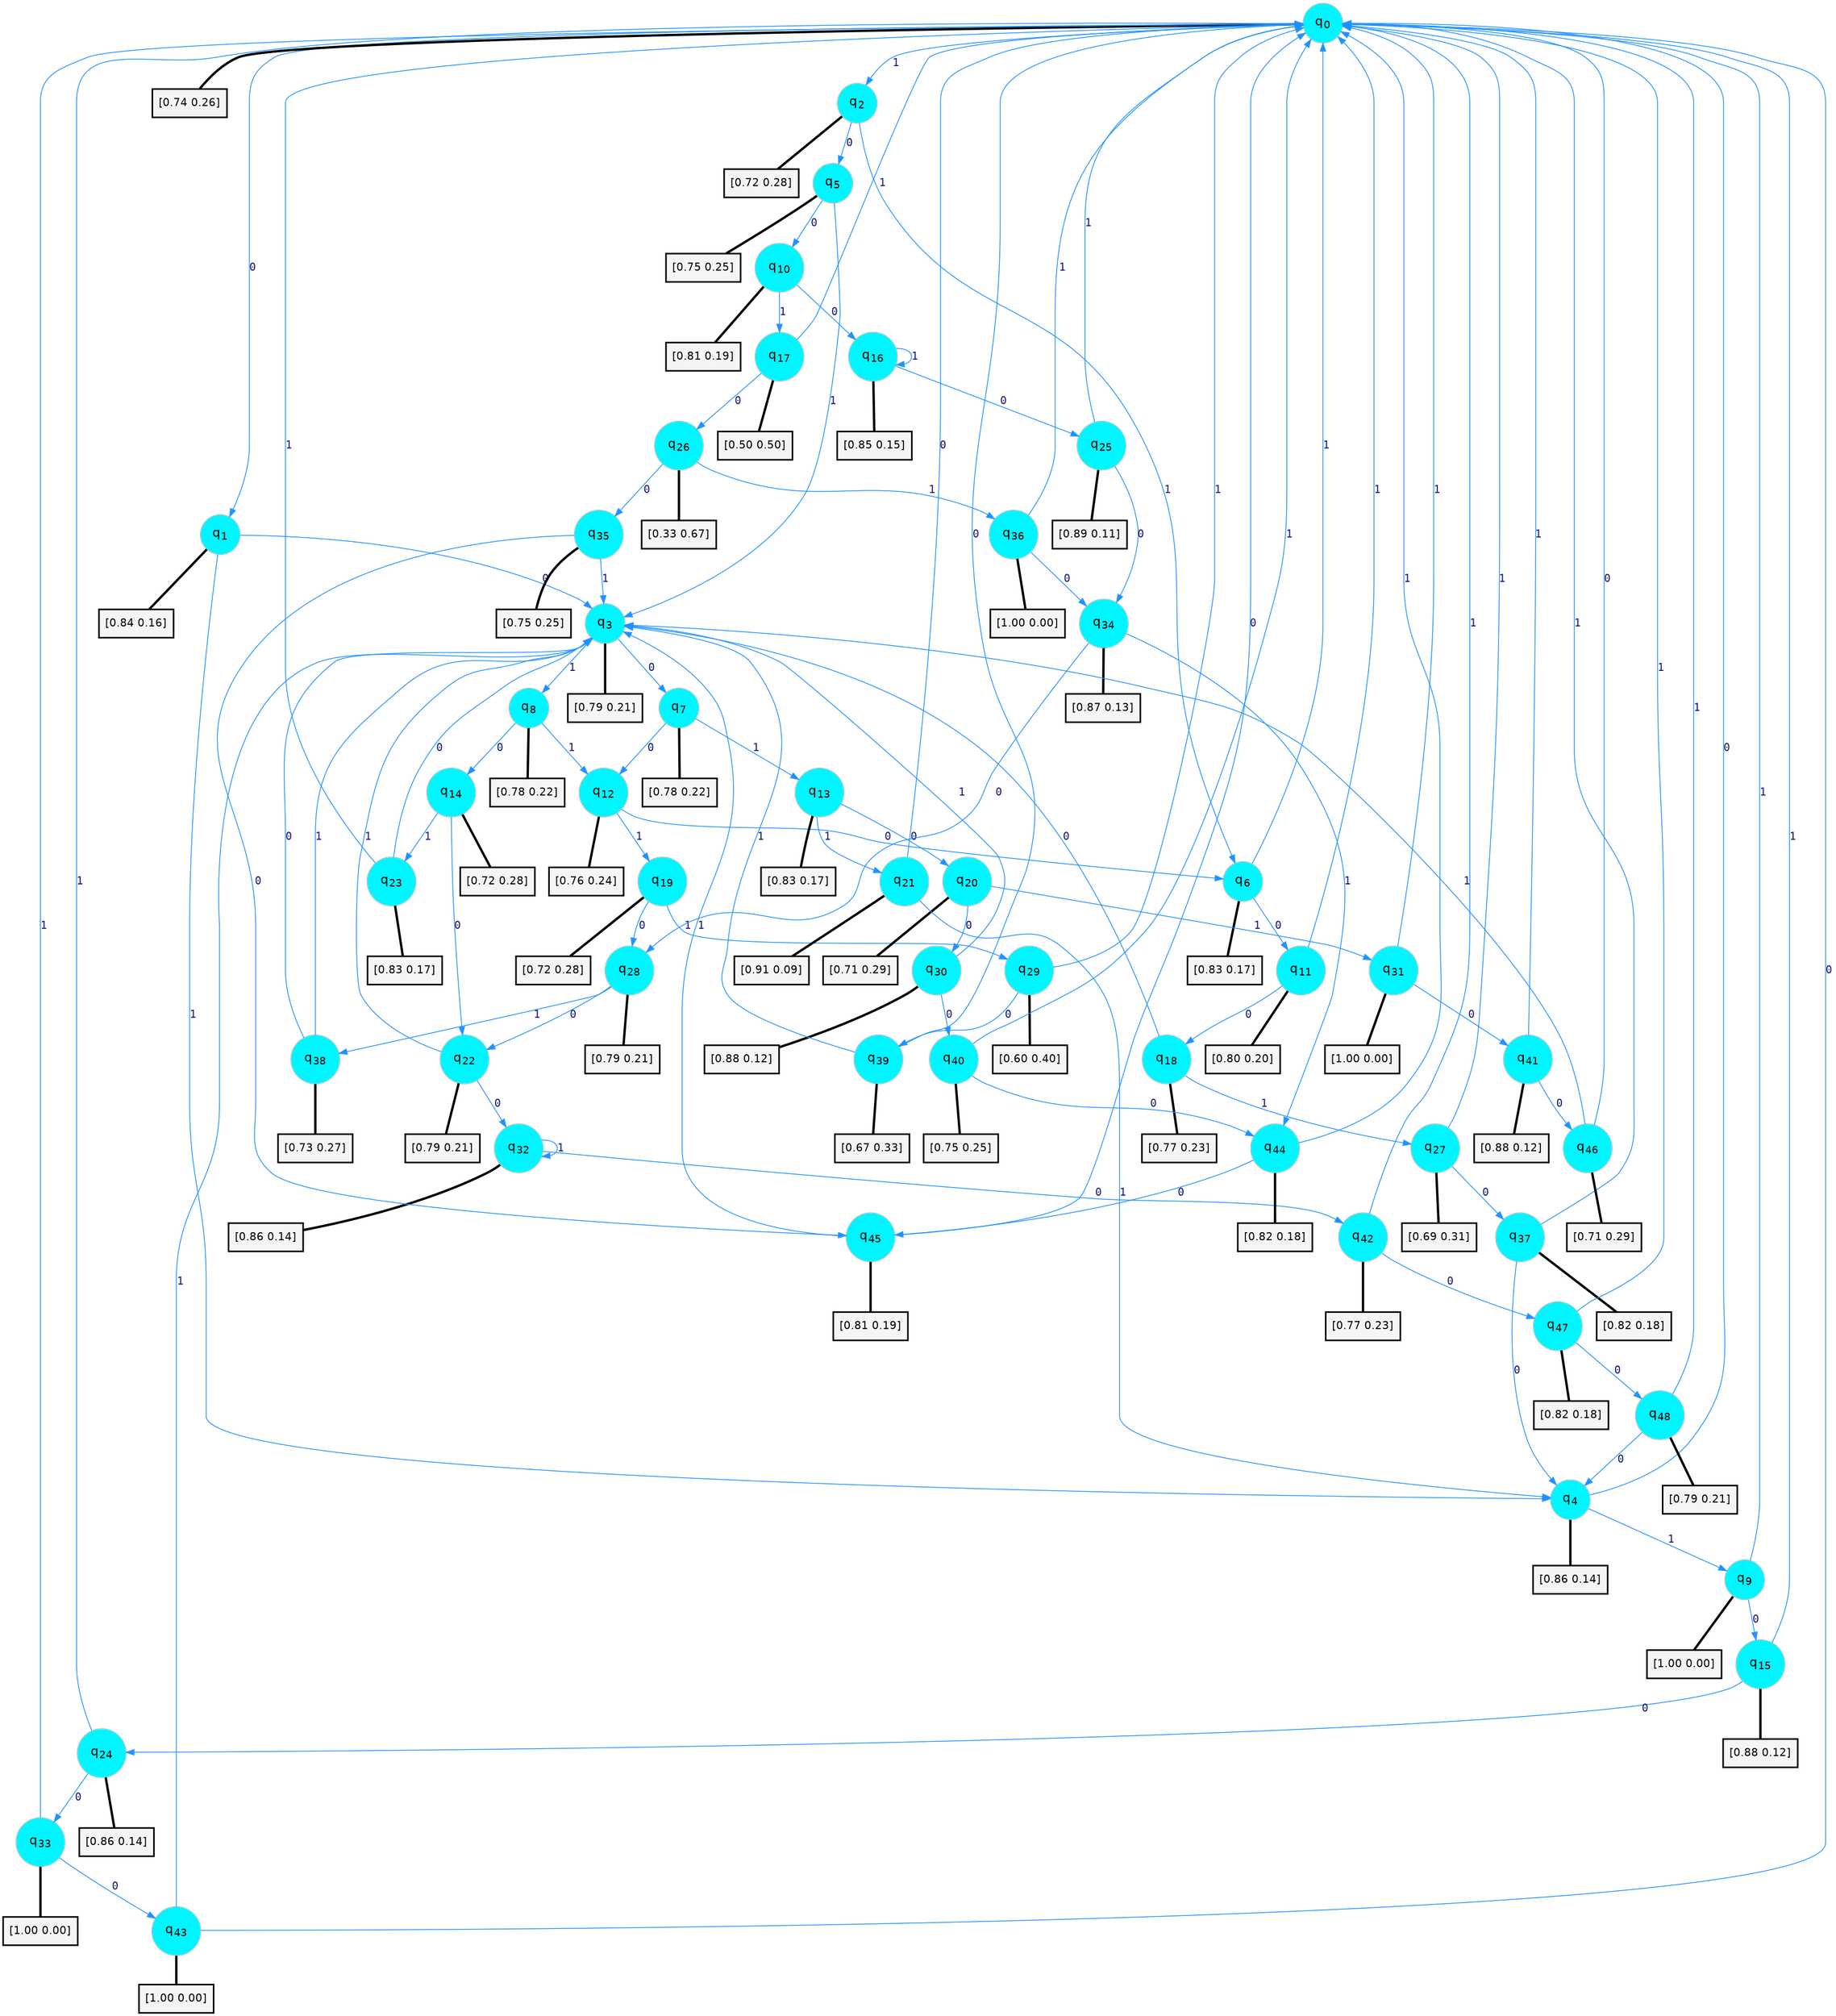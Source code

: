 digraph G {
graph [
bgcolor=transparent, dpi=300, rankdir=TD, size="40,25"];
node [
color=gray, fillcolor=turquoise1, fontcolor=black, fontname=Helvetica, fontsize=16, fontweight=bold, shape=circle, style=filled];
edge [
arrowsize=1, color=dodgerblue1, fontcolor=midnightblue, fontname=courier, fontweight=bold, penwidth=1, style=solid, weight=20];
0[label=<q<SUB>0</SUB>>];
1[label=<q<SUB>1</SUB>>];
2[label=<q<SUB>2</SUB>>];
3[label=<q<SUB>3</SUB>>];
4[label=<q<SUB>4</SUB>>];
5[label=<q<SUB>5</SUB>>];
6[label=<q<SUB>6</SUB>>];
7[label=<q<SUB>7</SUB>>];
8[label=<q<SUB>8</SUB>>];
9[label=<q<SUB>9</SUB>>];
10[label=<q<SUB>10</SUB>>];
11[label=<q<SUB>11</SUB>>];
12[label=<q<SUB>12</SUB>>];
13[label=<q<SUB>13</SUB>>];
14[label=<q<SUB>14</SUB>>];
15[label=<q<SUB>15</SUB>>];
16[label=<q<SUB>16</SUB>>];
17[label=<q<SUB>17</SUB>>];
18[label=<q<SUB>18</SUB>>];
19[label=<q<SUB>19</SUB>>];
20[label=<q<SUB>20</SUB>>];
21[label=<q<SUB>21</SUB>>];
22[label=<q<SUB>22</SUB>>];
23[label=<q<SUB>23</SUB>>];
24[label=<q<SUB>24</SUB>>];
25[label=<q<SUB>25</SUB>>];
26[label=<q<SUB>26</SUB>>];
27[label=<q<SUB>27</SUB>>];
28[label=<q<SUB>28</SUB>>];
29[label=<q<SUB>29</SUB>>];
30[label=<q<SUB>30</SUB>>];
31[label=<q<SUB>31</SUB>>];
32[label=<q<SUB>32</SUB>>];
33[label=<q<SUB>33</SUB>>];
34[label=<q<SUB>34</SUB>>];
35[label=<q<SUB>35</SUB>>];
36[label=<q<SUB>36</SUB>>];
37[label=<q<SUB>37</SUB>>];
38[label=<q<SUB>38</SUB>>];
39[label=<q<SUB>39</SUB>>];
40[label=<q<SUB>40</SUB>>];
41[label=<q<SUB>41</SUB>>];
42[label=<q<SUB>42</SUB>>];
43[label=<q<SUB>43</SUB>>];
44[label=<q<SUB>44</SUB>>];
45[label=<q<SUB>45</SUB>>];
46[label=<q<SUB>46</SUB>>];
47[label=<q<SUB>47</SUB>>];
48[label=<q<SUB>48</SUB>>];
49[label="[0.74 0.26]", shape=box,fontcolor=black, fontname=Helvetica, fontsize=14, penwidth=2, fillcolor=whitesmoke,color=black];
50[label="[0.84 0.16]", shape=box,fontcolor=black, fontname=Helvetica, fontsize=14, penwidth=2, fillcolor=whitesmoke,color=black];
51[label="[0.72 0.28]", shape=box,fontcolor=black, fontname=Helvetica, fontsize=14, penwidth=2, fillcolor=whitesmoke,color=black];
52[label="[0.79 0.21]", shape=box,fontcolor=black, fontname=Helvetica, fontsize=14, penwidth=2, fillcolor=whitesmoke,color=black];
53[label="[0.86 0.14]", shape=box,fontcolor=black, fontname=Helvetica, fontsize=14, penwidth=2, fillcolor=whitesmoke,color=black];
54[label="[0.75 0.25]", shape=box,fontcolor=black, fontname=Helvetica, fontsize=14, penwidth=2, fillcolor=whitesmoke,color=black];
55[label="[0.83 0.17]", shape=box,fontcolor=black, fontname=Helvetica, fontsize=14, penwidth=2, fillcolor=whitesmoke,color=black];
56[label="[0.78 0.22]", shape=box,fontcolor=black, fontname=Helvetica, fontsize=14, penwidth=2, fillcolor=whitesmoke,color=black];
57[label="[0.78 0.22]", shape=box,fontcolor=black, fontname=Helvetica, fontsize=14, penwidth=2, fillcolor=whitesmoke,color=black];
58[label="[1.00 0.00]", shape=box,fontcolor=black, fontname=Helvetica, fontsize=14, penwidth=2, fillcolor=whitesmoke,color=black];
59[label="[0.81 0.19]", shape=box,fontcolor=black, fontname=Helvetica, fontsize=14, penwidth=2, fillcolor=whitesmoke,color=black];
60[label="[0.80 0.20]", shape=box,fontcolor=black, fontname=Helvetica, fontsize=14, penwidth=2, fillcolor=whitesmoke,color=black];
61[label="[0.76 0.24]", shape=box,fontcolor=black, fontname=Helvetica, fontsize=14, penwidth=2, fillcolor=whitesmoke,color=black];
62[label="[0.83 0.17]", shape=box,fontcolor=black, fontname=Helvetica, fontsize=14, penwidth=2, fillcolor=whitesmoke,color=black];
63[label="[0.72 0.28]", shape=box,fontcolor=black, fontname=Helvetica, fontsize=14, penwidth=2, fillcolor=whitesmoke,color=black];
64[label="[0.88 0.12]", shape=box,fontcolor=black, fontname=Helvetica, fontsize=14, penwidth=2, fillcolor=whitesmoke,color=black];
65[label="[0.85 0.15]", shape=box,fontcolor=black, fontname=Helvetica, fontsize=14, penwidth=2, fillcolor=whitesmoke,color=black];
66[label="[0.50 0.50]", shape=box,fontcolor=black, fontname=Helvetica, fontsize=14, penwidth=2, fillcolor=whitesmoke,color=black];
67[label="[0.77 0.23]", shape=box,fontcolor=black, fontname=Helvetica, fontsize=14, penwidth=2, fillcolor=whitesmoke,color=black];
68[label="[0.72 0.28]", shape=box,fontcolor=black, fontname=Helvetica, fontsize=14, penwidth=2, fillcolor=whitesmoke,color=black];
69[label="[0.71 0.29]", shape=box,fontcolor=black, fontname=Helvetica, fontsize=14, penwidth=2, fillcolor=whitesmoke,color=black];
70[label="[0.91 0.09]", shape=box,fontcolor=black, fontname=Helvetica, fontsize=14, penwidth=2, fillcolor=whitesmoke,color=black];
71[label="[0.79 0.21]", shape=box,fontcolor=black, fontname=Helvetica, fontsize=14, penwidth=2, fillcolor=whitesmoke,color=black];
72[label="[0.83 0.17]", shape=box,fontcolor=black, fontname=Helvetica, fontsize=14, penwidth=2, fillcolor=whitesmoke,color=black];
73[label="[0.86 0.14]", shape=box,fontcolor=black, fontname=Helvetica, fontsize=14, penwidth=2, fillcolor=whitesmoke,color=black];
74[label="[0.89 0.11]", shape=box,fontcolor=black, fontname=Helvetica, fontsize=14, penwidth=2, fillcolor=whitesmoke,color=black];
75[label="[0.33 0.67]", shape=box,fontcolor=black, fontname=Helvetica, fontsize=14, penwidth=2, fillcolor=whitesmoke,color=black];
76[label="[0.69 0.31]", shape=box,fontcolor=black, fontname=Helvetica, fontsize=14, penwidth=2, fillcolor=whitesmoke,color=black];
77[label="[0.79 0.21]", shape=box,fontcolor=black, fontname=Helvetica, fontsize=14, penwidth=2, fillcolor=whitesmoke,color=black];
78[label="[0.60 0.40]", shape=box,fontcolor=black, fontname=Helvetica, fontsize=14, penwidth=2, fillcolor=whitesmoke,color=black];
79[label="[0.88 0.12]", shape=box,fontcolor=black, fontname=Helvetica, fontsize=14, penwidth=2, fillcolor=whitesmoke,color=black];
80[label="[1.00 0.00]", shape=box,fontcolor=black, fontname=Helvetica, fontsize=14, penwidth=2, fillcolor=whitesmoke,color=black];
81[label="[0.86 0.14]", shape=box,fontcolor=black, fontname=Helvetica, fontsize=14, penwidth=2, fillcolor=whitesmoke,color=black];
82[label="[1.00 0.00]", shape=box,fontcolor=black, fontname=Helvetica, fontsize=14, penwidth=2, fillcolor=whitesmoke,color=black];
83[label="[0.87 0.13]", shape=box,fontcolor=black, fontname=Helvetica, fontsize=14, penwidth=2, fillcolor=whitesmoke,color=black];
84[label="[0.75 0.25]", shape=box,fontcolor=black, fontname=Helvetica, fontsize=14, penwidth=2, fillcolor=whitesmoke,color=black];
85[label="[1.00 0.00]", shape=box,fontcolor=black, fontname=Helvetica, fontsize=14, penwidth=2, fillcolor=whitesmoke,color=black];
86[label="[0.82 0.18]", shape=box,fontcolor=black, fontname=Helvetica, fontsize=14, penwidth=2, fillcolor=whitesmoke,color=black];
87[label="[0.73 0.27]", shape=box,fontcolor=black, fontname=Helvetica, fontsize=14, penwidth=2, fillcolor=whitesmoke,color=black];
88[label="[0.67 0.33]", shape=box,fontcolor=black, fontname=Helvetica, fontsize=14, penwidth=2, fillcolor=whitesmoke,color=black];
89[label="[0.75 0.25]", shape=box,fontcolor=black, fontname=Helvetica, fontsize=14, penwidth=2, fillcolor=whitesmoke,color=black];
90[label="[0.88 0.12]", shape=box,fontcolor=black, fontname=Helvetica, fontsize=14, penwidth=2, fillcolor=whitesmoke,color=black];
91[label="[0.77 0.23]", shape=box,fontcolor=black, fontname=Helvetica, fontsize=14, penwidth=2, fillcolor=whitesmoke,color=black];
92[label="[1.00 0.00]", shape=box,fontcolor=black, fontname=Helvetica, fontsize=14, penwidth=2, fillcolor=whitesmoke,color=black];
93[label="[0.82 0.18]", shape=box,fontcolor=black, fontname=Helvetica, fontsize=14, penwidth=2, fillcolor=whitesmoke,color=black];
94[label="[0.81 0.19]", shape=box,fontcolor=black, fontname=Helvetica, fontsize=14, penwidth=2, fillcolor=whitesmoke,color=black];
95[label="[0.71 0.29]", shape=box,fontcolor=black, fontname=Helvetica, fontsize=14, penwidth=2, fillcolor=whitesmoke,color=black];
96[label="[0.82 0.18]", shape=box,fontcolor=black, fontname=Helvetica, fontsize=14, penwidth=2, fillcolor=whitesmoke,color=black];
97[label="[0.79 0.21]", shape=box,fontcolor=black, fontname=Helvetica, fontsize=14, penwidth=2, fillcolor=whitesmoke,color=black];
0->1 [label=0];
0->2 [label=1];
0->49 [arrowhead=none, penwidth=3,color=black];
1->3 [label=0];
1->4 [label=1];
1->50 [arrowhead=none, penwidth=3,color=black];
2->5 [label=0];
2->6 [label=1];
2->51 [arrowhead=none, penwidth=3,color=black];
3->7 [label=0];
3->8 [label=1];
3->52 [arrowhead=none, penwidth=3,color=black];
4->0 [label=0];
4->9 [label=1];
4->53 [arrowhead=none, penwidth=3,color=black];
5->10 [label=0];
5->3 [label=1];
5->54 [arrowhead=none, penwidth=3,color=black];
6->11 [label=0];
6->0 [label=1];
6->55 [arrowhead=none, penwidth=3,color=black];
7->12 [label=0];
7->13 [label=1];
7->56 [arrowhead=none, penwidth=3,color=black];
8->14 [label=0];
8->12 [label=1];
8->57 [arrowhead=none, penwidth=3,color=black];
9->15 [label=0];
9->0 [label=1];
9->58 [arrowhead=none, penwidth=3,color=black];
10->16 [label=0];
10->17 [label=1];
10->59 [arrowhead=none, penwidth=3,color=black];
11->18 [label=0];
11->0 [label=1];
11->60 [arrowhead=none, penwidth=3,color=black];
12->6 [label=0];
12->19 [label=1];
12->61 [arrowhead=none, penwidth=3,color=black];
13->20 [label=0];
13->21 [label=1];
13->62 [arrowhead=none, penwidth=3,color=black];
14->22 [label=0];
14->23 [label=1];
14->63 [arrowhead=none, penwidth=3,color=black];
15->24 [label=0];
15->0 [label=1];
15->64 [arrowhead=none, penwidth=3,color=black];
16->25 [label=0];
16->16 [label=1];
16->65 [arrowhead=none, penwidth=3,color=black];
17->26 [label=0];
17->0 [label=1];
17->66 [arrowhead=none, penwidth=3,color=black];
18->3 [label=0];
18->27 [label=1];
18->67 [arrowhead=none, penwidth=3,color=black];
19->28 [label=0];
19->29 [label=1];
19->68 [arrowhead=none, penwidth=3,color=black];
20->30 [label=0];
20->31 [label=1];
20->69 [arrowhead=none, penwidth=3,color=black];
21->0 [label=0];
21->4 [label=1];
21->70 [arrowhead=none, penwidth=3,color=black];
22->32 [label=0];
22->3 [label=1];
22->71 [arrowhead=none, penwidth=3,color=black];
23->3 [label=0];
23->0 [label=1];
23->72 [arrowhead=none, penwidth=3,color=black];
24->33 [label=0];
24->0 [label=1];
24->73 [arrowhead=none, penwidth=3,color=black];
25->34 [label=0];
25->0 [label=1];
25->74 [arrowhead=none, penwidth=3,color=black];
26->35 [label=0];
26->36 [label=1];
26->75 [arrowhead=none, penwidth=3,color=black];
27->37 [label=0];
27->0 [label=1];
27->76 [arrowhead=none, penwidth=3,color=black];
28->22 [label=0];
28->38 [label=1];
28->77 [arrowhead=none, penwidth=3,color=black];
29->39 [label=0];
29->0 [label=1];
29->78 [arrowhead=none, penwidth=3,color=black];
30->40 [label=0];
30->3 [label=1];
30->79 [arrowhead=none, penwidth=3,color=black];
31->41 [label=0];
31->0 [label=1];
31->80 [arrowhead=none, penwidth=3,color=black];
32->42 [label=0];
32->32 [label=1];
32->81 [arrowhead=none, penwidth=3,color=black];
33->43 [label=0];
33->0 [label=1];
33->82 [arrowhead=none, penwidth=3,color=black];
34->28 [label=0];
34->44 [label=1];
34->83 [arrowhead=none, penwidth=3,color=black];
35->45 [label=0];
35->3 [label=1];
35->84 [arrowhead=none, penwidth=3,color=black];
36->34 [label=0];
36->0 [label=1];
36->85 [arrowhead=none, penwidth=3,color=black];
37->4 [label=0];
37->0 [label=1];
37->86 [arrowhead=none, penwidth=3,color=black];
38->3 [label=0];
38->3 [label=1];
38->87 [arrowhead=none, penwidth=3,color=black];
39->0 [label=0];
39->3 [label=1];
39->88 [arrowhead=none, penwidth=3,color=black];
40->44 [label=0];
40->0 [label=1];
40->89 [arrowhead=none, penwidth=3,color=black];
41->46 [label=0];
41->0 [label=1];
41->90 [arrowhead=none, penwidth=3,color=black];
42->47 [label=0];
42->0 [label=1];
42->91 [arrowhead=none, penwidth=3,color=black];
43->0 [label=0];
43->3 [label=1];
43->92 [arrowhead=none, penwidth=3,color=black];
44->45 [label=0];
44->0 [label=1];
44->93 [arrowhead=none, penwidth=3,color=black];
45->0 [label=0];
45->3 [label=1];
45->94 [arrowhead=none, penwidth=3,color=black];
46->0 [label=0];
46->3 [label=1];
46->95 [arrowhead=none, penwidth=3,color=black];
47->48 [label=0];
47->0 [label=1];
47->96 [arrowhead=none, penwidth=3,color=black];
48->4 [label=0];
48->0 [label=1];
48->97 [arrowhead=none, penwidth=3,color=black];
}
